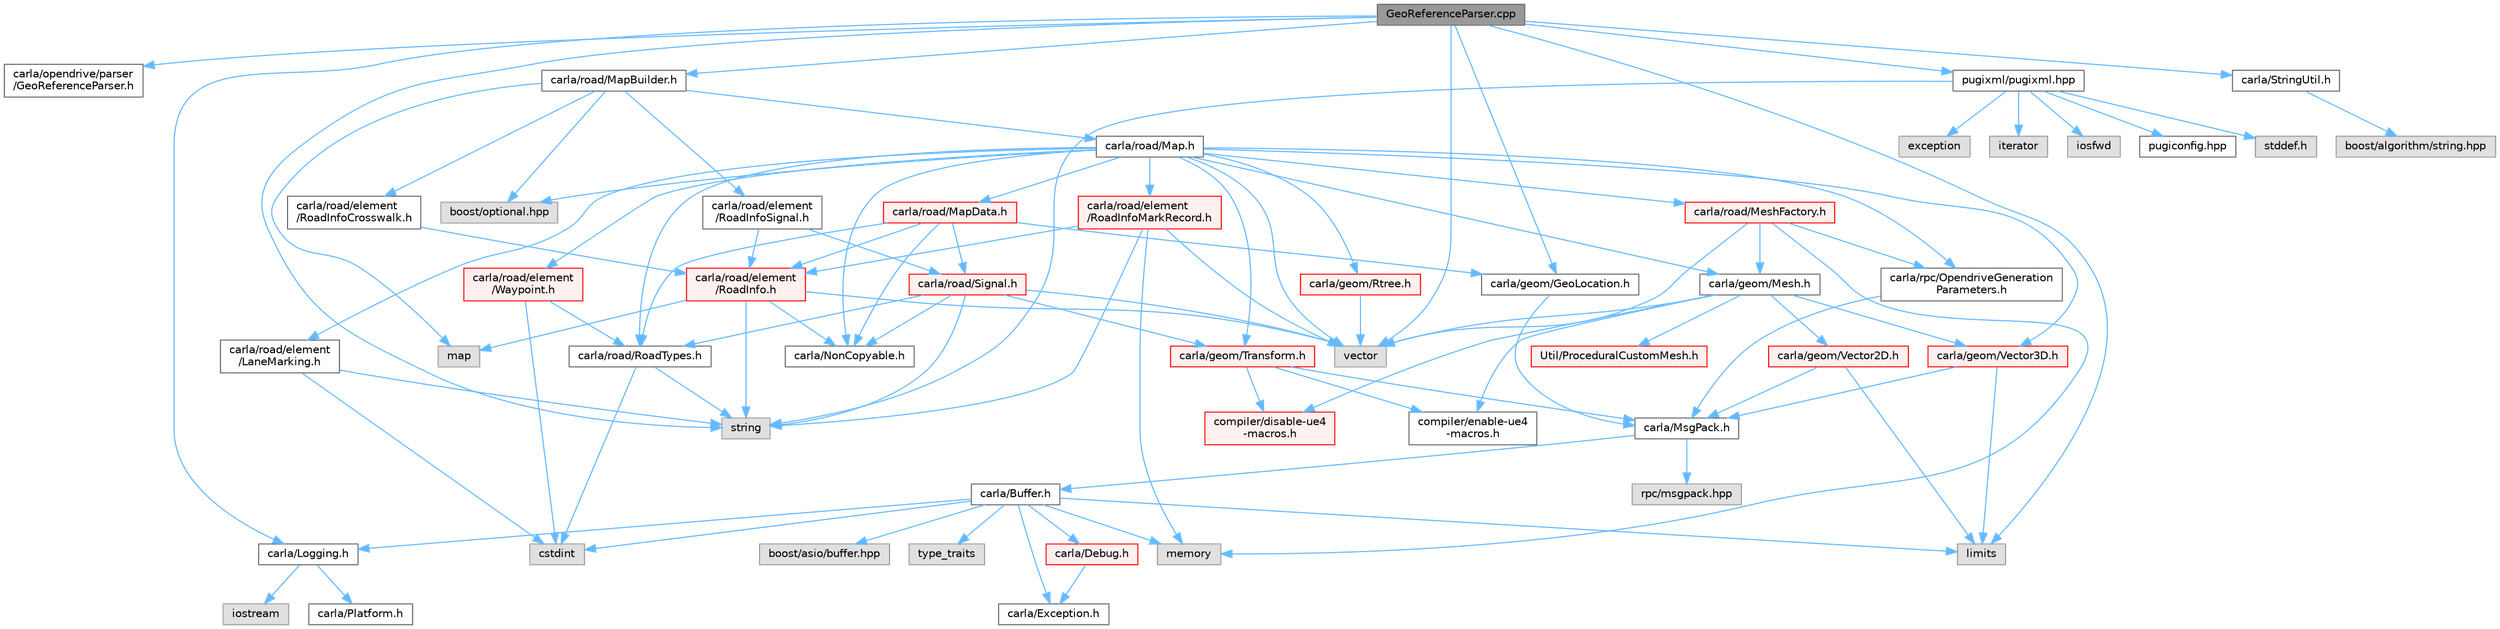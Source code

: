 digraph "GeoReferenceParser.cpp"
{
 // INTERACTIVE_SVG=YES
 // LATEX_PDF_SIZE
  bgcolor="transparent";
  edge [fontname=Helvetica,fontsize=10,labelfontname=Helvetica,labelfontsize=10];
  node [fontname=Helvetica,fontsize=10,shape=box,height=0.2,width=0.4];
  Node1 [id="Node000001",label="GeoReferenceParser.cpp",height=0.2,width=0.4,color="gray40", fillcolor="grey60", style="filled", fontcolor="black",tooltip=" "];
  Node1 -> Node2 [id="edge1_Node000001_Node000002",color="steelblue1",style="solid",tooltip=" "];
  Node2 [id="Node000002",label="carla/opendrive/parser\l/GeoReferenceParser.h",height=0.2,width=0.4,color="grey40", fillcolor="white", style="filled",URL="$d9/df3/GeoReferenceParser_8h.html",tooltip=" "];
  Node1 -> Node3 [id="edge2_Node000001_Node000003",color="steelblue1",style="solid",tooltip=" "];
  Node3 [id="Node000003",label="carla/Logging.h",height=0.2,width=0.4,color="grey40", fillcolor="white", style="filled",URL="$de/d87/Logging_8h.html",tooltip=" "];
  Node3 -> Node4 [id="edge3_Node000003_Node000004",color="steelblue1",style="solid",tooltip=" "];
  Node4 [id="Node000004",label="carla/Platform.h",height=0.2,width=0.4,color="grey40", fillcolor="white", style="filled",URL="$d9/dd0/Platform_8h.html",tooltip=" "];
  Node3 -> Node5 [id="edge4_Node000003_Node000005",color="steelblue1",style="solid",tooltip=" "];
  Node5 [id="Node000005",label="iostream",height=0.2,width=0.4,color="grey60", fillcolor="#E0E0E0", style="filled",tooltip=" "];
  Node1 -> Node6 [id="edge5_Node000001_Node000006",color="steelblue1",style="solid",tooltip=" "];
  Node6 [id="Node000006",label="carla/StringUtil.h",height=0.2,width=0.4,color="grey40", fillcolor="white", style="filled",URL="$d2/d69/StringUtil_8h.html",tooltip=" "];
  Node6 -> Node7 [id="edge6_Node000006_Node000007",color="steelblue1",style="solid",tooltip=" "];
  Node7 [id="Node000007",label="boost/algorithm/string.hpp",height=0.2,width=0.4,color="grey60", fillcolor="#E0E0E0", style="filled",tooltip=" "];
  Node1 -> Node8 [id="edge7_Node000001_Node000008",color="steelblue1",style="solid",tooltip=" "];
  Node8 [id="Node000008",label="carla/geom/GeoLocation.h",height=0.2,width=0.4,color="grey40", fillcolor="white", style="filled",URL="$d7/d86/GeoLocation_8h.html",tooltip=" "];
  Node8 -> Node9 [id="edge8_Node000008_Node000009",color="steelblue1",style="solid",tooltip=" "];
  Node9 [id="Node000009",label="carla/MsgPack.h",height=0.2,width=0.4,color="grey40", fillcolor="white", style="filled",URL="$d9/d6f/MsgPack_8h.html",tooltip=" "];
  Node9 -> Node10 [id="edge9_Node000009_Node000010",color="steelblue1",style="solid",tooltip=" "];
  Node10 [id="Node000010",label="carla/Buffer.h",height=0.2,width=0.4,color="grey40", fillcolor="white", style="filled",URL="$d2/dda/carla_2Buffer_8h.html",tooltip=" "];
  Node10 -> Node11 [id="edge10_Node000010_Node000011",color="steelblue1",style="solid",tooltip=" "];
  Node11 [id="Node000011",label="carla/Debug.h",height=0.2,width=0.4,color="red", fillcolor="#FFF0F0", style="filled",URL="$d4/deb/Debug_8h.html",tooltip=" "];
  Node11 -> Node12 [id="edge11_Node000011_Node000012",color="steelblue1",style="solid",tooltip=" "];
  Node12 [id="Node000012",label="carla/Exception.h",height=0.2,width=0.4,color="grey40", fillcolor="white", style="filled",URL="$d8/d8a/Exception_8h.html",tooltip=" "];
  Node10 -> Node12 [id="edge12_Node000010_Node000012",color="steelblue1",style="solid",tooltip=" "];
  Node10 -> Node3 [id="edge13_Node000010_Node000003",color="steelblue1",style="solid",tooltip=" "];
  Node10 -> Node15 [id="edge14_Node000010_Node000015",color="steelblue1",style="solid",tooltip=" "];
  Node15 [id="Node000015",label="boost/asio/buffer.hpp",height=0.2,width=0.4,color="grey60", fillcolor="#E0E0E0", style="filled",tooltip=" "];
  Node10 -> Node16 [id="edge15_Node000010_Node000016",color="steelblue1",style="solid",tooltip=" "];
  Node16 [id="Node000016",label="cstdint",height=0.2,width=0.4,color="grey60", fillcolor="#E0E0E0", style="filled",tooltip=" "];
  Node10 -> Node17 [id="edge16_Node000010_Node000017",color="steelblue1",style="solid",tooltip=" "];
  Node17 [id="Node000017",label="limits",height=0.2,width=0.4,color="grey60", fillcolor="#E0E0E0", style="filled",tooltip=" "];
  Node10 -> Node18 [id="edge17_Node000010_Node000018",color="steelblue1",style="solid",tooltip=" "];
  Node18 [id="Node000018",label="memory",height=0.2,width=0.4,color="grey60", fillcolor="#E0E0E0", style="filled",tooltip=" "];
  Node10 -> Node19 [id="edge18_Node000010_Node000019",color="steelblue1",style="solid",tooltip=" "];
  Node19 [id="Node000019",label="type_traits",height=0.2,width=0.4,color="grey60", fillcolor="#E0E0E0", style="filled",tooltip=" "];
  Node9 -> Node20 [id="edge19_Node000009_Node000020",color="steelblue1",style="solid",tooltip=" "];
  Node20 [id="Node000020",label="rpc/msgpack.hpp",height=0.2,width=0.4,color="grey60", fillcolor="#E0E0E0", style="filled",tooltip=" "];
  Node1 -> Node21 [id="edge20_Node000001_Node000021",color="steelblue1",style="solid",tooltip=" "];
  Node21 [id="Node000021",label="carla/road/MapBuilder.h",height=0.2,width=0.4,color="grey40", fillcolor="white", style="filled",URL="$de/d3b/MapBuilder_8h.html",tooltip=" "];
  Node21 -> Node22 [id="edge21_Node000021_Node000022",color="steelblue1",style="solid",tooltip=" "];
  Node22 [id="Node000022",label="carla/road/Map.h",height=0.2,width=0.4,color="grey40", fillcolor="white", style="filled",URL="$df/d64/road_2Map_8h.html",tooltip=" "];
  Node22 -> Node23 [id="edge22_Node000022_Node000023",color="steelblue1",style="solid",tooltip=" "];
  Node23 [id="Node000023",label="carla/geom/Mesh.h",height=0.2,width=0.4,color="grey40", fillcolor="white", style="filled",URL="$d9/d31/Mesh_8h.html",tooltip=" "];
  Node23 -> Node24 [id="edge23_Node000023_Node000024",color="steelblue1",style="solid",tooltip=" "];
  Node24 [id="Node000024",label="vector",height=0.2,width=0.4,color="grey60", fillcolor="#E0E0E0", style="filled",tooltip=" "];
  Node23 -> Node25 [id="edge24_Node000023_Node000025",color="steelblue1",style="solid",tooltip=" "];
  Node25 [id="Node000025",label="carla/geom/Vector3D.h",height=0.2,width=0.4,color="red", fillcolor="#FFF0F0", style="filled",URL="$de/d70/geom_2Vector3D_8h.html",tooltip=" "];
  Node25 -> Node9 [id="edge25_Node000025_Node000009",color="steelblue1",style="solid",tooltip=" "];
  Node25 -> Node17 [id="edge26_Node000025_Node000017",color="steelblue1",style="solid",tooltip=" "];
  Node23 -> Node27 [id="edge27_Node000023_Node000027",color="steelblue1",style="solid",tooltip=" "];
  Node27 [id="Node000027",label="carla/geom/Vector2D.h",height=0.2,width=0.4,color="red", fillcolor="#FFF0F0", style="filled",URL="$d7/d26/geom_2Vector2D_8h.html",tooltip=" "];
  Node27 -> Node9 [id="edge28_Node000027_Node000009",color="steelblue1",style="solid",tooltip=" "];
  Node27 -> Node17 [id="edge29_Node000027_Node000017",color="steelblue1",style="solid",tooltip=" "];
  Node23 -> Node28 [id="edge30_Node000023_Node000028",color="steelblue1",style="solid",tooltip=" "];
  Node28 [id="Node000028",label="compiler/enable-ue4\l-macros.h",height=0.2,width=0.4,color="grey40", fillcolor="white", style="filled",URL="$d9/da2/enable-ue4-macros_8h.html",tooltip=" "];
  Node23 -> Node29 [id="edge31_Node000023_Node000029",color="steelblue1",style="solid",tooltip=" "];
  Node29 [id="Node000029",label="Util/ProceduralCustomMesh.h",height=0.2,width=0.4,color="red", fillcolor="#FFF0F0", style="filled",URL="$d5/d30/ProceduralCustomMesh_8h.html",tooltip=" "];
  Node23 -> Node31 [id="edge32_Node000023_Node000031",color="steelblue1",style="solid",tooltip=" "];
  Node31 [id="Node000031",label="compiler/disable-ue4\l-macros.h",height=0.2,width=0.4,color="red", fillcolor="#FFF0F0", style="filled",URL="$d2/d02/disable-ue4-macros_8h.html",tooltip=" "];
  Node22 -> Node36 [id="edge33_Node000022_Node000036",color="steelblue1",style="solid",tooltip=" "];
  Node36 [id="Node000036",label="carla/geom/Rtree.h",height=0.2,width=0.4,color="red", fillcolor="#FFF0F0", style="filled",URL="$d5/d30/Rtree_8h.html",tooltip=" "];
  Node36 -> Node24 [id="edge34_Node000036_Node000024",color="steelblue1",style="solid",tooltip=" "];
  Node22 -> Node40 [id="edge35_Node000022_Node000040",color="steelblue1",style="solid",tooltip=" "];
  Node40 [id="Node000040",label="carla/geom/Transform.h",height=0.2,width=0.4,color="red", fillcolor="#FFF0F0", style="filled",URL="$de/d17/geom_2Transform_8h.html",tooltip=" "];
  Node40 -> Node9 [id="edge36_Node000040_Node000009",color="steelblue1",style="solid",tooltip=" "];
  Node40 -> Node28 [id="edge37_Node000040_Node000028",color="steelblue1",style="solid",tooltip=" "];
  Node40 -> Node31 [id="edge38_Node000040_Node000031",color="steelblue1",style="solid",tooltip=" "];
  Node22 -> Node49 [id="edge39_Node000022_Node000049",color="steelblue1",style="solid",tooltip=" "];
  Node49 [id="Node000049",label="carla/NonCopyable.h",height=0.2,width=0.4,color="grey40", fillcolor="white", style="filled",URL="$d4/dd8/LibCarla_2source_2carla_2NonCopyable_8h.html",tooltip=" "];
  Node22 -> Node50 [id="edge40_Node000022_Node000050",color="steelblue1",style="solid",tooltip=" "];
  Node50 [id="Node000050",label="carla/road/element\l/LaneMarking.h",height=0.2,width=0.4,color="grey40", fillcolor="white", style="filled",URL="$d5/d4c/LaneMarking_8h.html",tooltip=" "];
  Node50 -> Node16 [id="edge41_Node000050_Node000016",color="steelblue1",style="solid",tooltip=" "];
  Node50 -> Node51 [id="edge42_Node000050_Node000051",color="steelblue1",style="solid",tooltip=" "];
  Node51 [id="Node000051",label="string",height=0.2,width=0.4,color="grey60", fillcolor="#E0E0E0", style="filled",tooltip=" "];
  Node22 -> Node52 [id="edge43_Node000022_Node000052",color="steelblue1",style="solid",tooltip=" "];
  Node52 [id="Node000052",label="carla/road/element\l/RoadInfoMarkRecord.h",height=0.2,width=0.4,color="red", fillcolor="#FFF0F0", style="filled",URL="$dd/d32/RoadInfoMarkRecord_8h.html",tooltip=" "];
  Node52 -> Node53 [id="edge44_Node000052_Node000053",color="steelblue1",style="solid",tooltip=" "];
  Node53 [id="Node000053",label="carla/road/element\l/RoadInfo.h",height=0.2,width=0.4,color="red", fillcolor="#FFF0F0", style="filled",URL="$de/d3a/RoadInfo_8h.html",tooltip=" "];
  Node53 -> Node49 [id="edge45_Node000053_Node000049",color="steelblue1",style="solid",tooltip=" "];
  Node53 -> Node55 [id="edge46_Node000053_Node000055",color="steelblue1",style="solid",tooltip=" "];
  Node55 [id="Node000055",label="map",height=0.2,width=0.4,color="grey60", fillcolor="#E0E0E0", style="filled",tooltip=" "];
  Node53 -> Node51 [id="edge47_Node000053_Node000051",color="steelblue1",style="solid",tooltip=" "];
  Node53 -> Node24 [id="edge48_Node000053_Node000024",color="steelblue1",style="solid",tooltip=" "];
  Node52 -> Node51 [id="edge49_Node000052_Node000051",color="steelblue1",style="solid",tooltip=" "];
  Node52 -> Node24 [id="edge50_Node000052_Node000024",color="steelblue1",style="solid",tooltip=" "];
  Node52 -> Node18 [id="edge51_Node000052_Node000018",color="steelblue1",style="solid",tooltip=" "];
  Node22 -> Node57 [id="edge52_Node000022_Node000057",color="steelblue1",style="solid",tooltip=" "];
  Node57 [id="Node000057",label="carla/road/element\l/Waypoint.h",height=0.2,width=0.4,color="red", fillcolor="#FFF0F0", style="filled",URL="$d3/dbb/road_2element_2Waypoint_8h.html",tooltip=" "];
  Node57 -> Node58 [id="edge53_Node000057_Node000058",color="steelblue1",style="solid",tooltip=" "];
  Node58 [id="Node000058",label="carla/road/RoadTypes.h",height=0.2,width=0.4,color="grey40", fillcolor="white", style="filled",URL="$d6/dbb/RoadTypes_8h.html",tooltip=" "];
  Node58 -> Node16 [id="edge54_Node000058_Node000016",color="steelblue1",style="solid",tooltip=" "];
  Node58 -> Node51 [id="edge55_Node000058_Node000051",color="steelblue1",style="solid",tooltip=" "];
  Node57 -> Node16 [id="edge56_Node000057_Node000016",color="steelblue1",style="solid",tooltip=" "];
  Node22 -> Node60 [id="edge57_Node000022_Node000060",color="steelblue1",style="solid",tooltip=" "];
  Node60 [id="Node000060",label="carla/road/MapData.h",height=0.2,width=0.4,color="red", fillcolor="#FFF0F0", style="filled",URL="$d5/db7/MapData_8h.html",tooltip=" "];
  Node60 -> Node8 [id="edge58_Node000060_Node000008",color="steelblue1",style="solid",tooltip=" "];
  Node60 -> Node49 [id="edge59_Node000060_Node000049",color="steelblue1",style="solid",tooltip=" "];
  Node60 -> Node53 [id="edge60_Node000060_Node000053",color="steelblue1",style="solid",tooltip=" "];
  Node60 -> Node58 [id="edge61_Node000060_Node000058",color="steelblue1",style="solid",tooltip=" "];
  Node60 -> Node84 [id="edge62_Node000060_Node000084",color="steelblue1",style="solid",tooltip=" "];
  Node84 [id="Node000084",label="carla/road/Signal.h",height=0.2,width=0.4,color="red", fillcolor="#FFF0F0", style="filled",URL="$d0/def/Signal_8h.html",tooltip=" "];
  Node84 -> Node49 [id="edge63_Node000084_Node000049",color="steelblue1",style="solid",tooltip=" "];
  Node84 -> Node58 [id="edge64_Node000084_Node000058",color="steelblue1",style="solid",tooltip=" "];
  Node84 -> Node40 [id="edge65_Node000084_Node000040",color="steelblue1",style="solid",tooltip=" "];
  Node84 -> Node51 [id="edge66_Node000084_Node000051",color="steelblue1",style="solid",tooltip=" "];
  Node84 -> Node24 [id="edge67_Node000084_Node000024",color="steelblue1",style="solid",tooltip=" "];
  Node22 -> Node58 [id="edge68_Node000022_Node000058",color="steelblue1",style="solid",tooltip=" "];
  Node22 -> Node91 [id="edge69_Node000022_Node000091",color="steelblue1",style="solid",tooltip=" "];
  Node91 [id="Node000091",label="carla/road/MeshFactory.h",height=0.2,width=0.4,color="red", fillcolor="#FFF0F0", style="filled",URL="$d9/d87/MeshFactory_8h.html",tooltip=" "];
  Node91 -> Node18 [id="edge70_Node000091_Node000018",color="steelblue1",style="solid",tooltip=" "];
  Node91 -> Node24 [id="edge71_Node000091_Node000024",color="steelblue1",style="solid",tooltip=" "];
  Node91 -> Node23 [id="edge72_Node000091_Node000023",color="steelblue1",style="solid",tooltip=" "];
  Node91 -> Node92 [id="edge73_Node000091_Node000092",color="steelblue1",style="solid",tooltip=" "];
  Node92 [id="Node000092",label="carla/rpc/OpendriveGeneration\lParameters.h",height=0.2,width=0.4,color="grey40", fillcolor="white", style="filled",URL="$d9/d3b/OpendriveGenerationParameters_8h.html",tooltip=" "];
  Node92 -> Node9 [id="edge74_Node000092_Node000009",color="steelblue1",style="solid",tooltip=" "];
  Node22 -> Node25 [id="edge75_Node000022_Node000025",color="steelblue1",style="solid",tooltip=" "];
  Node22 -> Node92 [id="edge76_Node000022_Node000092",color="steelblue1",style="solid",tooltip=" "];
  Node22 -> Node93 [id="edge77_Node000022_Node000093",color="steelblue1",style="solid",tooltip=" "];
  Node93 [id="Node000093",label="boost/optional.hpp",height=0.2,width=0.4,color="grey60", fillcolor="#E0E0E0", style="filled",tooltip=" "];
  Node22 -> Node24 [id="edge78_Node000022_Node000024",color="steelblue1",style="solid",tooltip=" "];
  Node21 -> Node94 [id="edge79_Node000021_Node000094",color="steelblue1",style="solid",tooltip=" "];
  Node94 [id="Node000094",label="carla/road/element\l/RoadInfoCrosswalk.h",height=0.2,width=0.4,color="grey40", fillcolor="white", style="filled",URL="$da/dd7/RoadInfoCrosswalk_8h.html",tooltip=" "];
  Node94 -> Node53 [id="edge80_Node000094_Node000053",color="steelblue1",style="solid",tooltip=" "];
  Node21 -> Node95 [id="edge81_Node000021_Node000095",color="steelblue1",style="solid",tooltip=" "];
  Node95 [id="Node000095",label="carla/road/element\l/RoadInfoSignal.h",height=0.2,width=0.4,color="grey40", fillcolor="white", style="filled",URL="$d1/d1d/RoadInfoSignal_8h.html",tooltip=" "];
  Node95 -> Node84 [id="edge82_Node000095_Node000084",color="steelblue1",style="solid",tooltip=" "];
  Node95 -> Node53 [id="edge83_Node000095_Node000053",color="steelblue1",style="solid",tooltip=" "];
  Node21 -> Node93 [id="edge84_Node000021_Node000093",color="steelblue1",style="solid",tooltip=" "];
  Node21 -> Node55 [id="edge85_Node000021_Node000055",color="steelblue1",style="solid",tooltip=" "];
  Node1 -> Node96 [id="edge86_Node000001_Node000096",color="steelblue1",style="solid",tooltip=" "];
  Node96 [id="Node000096",label="pugixml/pugixml.hpp",height=0.2,width=0.4,color="grey40", fillcolor="white", style="filled",URL="$df/d63/pugixml_8hpp.html",tooltip=" "];
  Node96 -> Node97 [id="edge87_Node000096_Node000097",color="steelblue1",style="solid",tooltip=" "];
  Node97 [id="Node000097",label="pugiconfig.hpp",height=0.2,width=0.4,color="grey40", fillcolor="white", style="filled",URL="$df/d4b/pugiconfig_8hpp.html",tooltip=" "];
  Node96 -> Node98 [id="edge88_Node000096_Node000098",color="steelblue1",style="solid",tooltip=" "];
  Node98 [id="Node000098",label="stddef.h",height=0.2,width=0.4,color="grey60", fillcolor="#E0E0E0", style="filled",tooltip=" "];
  Node96 -> Node99 [id="edge89_Node000096_Node000099",color="steelblue1",style="solid",tooltip=" "];
  Node99 [id="Node000099",label="exception",height=0.2,width=0.4,color="grey60", fillcolor="#E0E0E0", style="filled",tooltip=" "];
  Node96 -> Node64 [id="edge90_Node000096_Node000064",color="steelblue1",style="solid",tooltip=" "];
  Node64 [id="Node000064",label="iterator",height=0.2,width=0.4,color="grey60", fillcolor="#E0E0E0", style="filled",tooltip=" "];
  Node96 -> Node100 [id="edge91_Node000096_Node000100",color="steelblue1",style="solid",tooltip=" "];
  Node100 [id="Node000100",label="iosfwd",height=0.2,width=0.4,color="grey60", fillcolor="#E0E0E0", style="filled",tooltip=" "];
  Node96 -> Node51 [id="edge92_Node000096_Node000051",color="steelblue1",style="solid",tooltip=" "];
  Node1 -> Node17 [id="edge93_Node000001_Node000017",color="steelblue1",style="solid",tooltip=" "];
  Node1 -> Node51 [id="edge94_Node000001_Node000051",color="steelblue1",style="solid",tooltip=" "];
  Node1 -> Node24 [id="edge95_Node000001_Node000024",color="steelblue1",style="solid",tooltip=" "];
}
